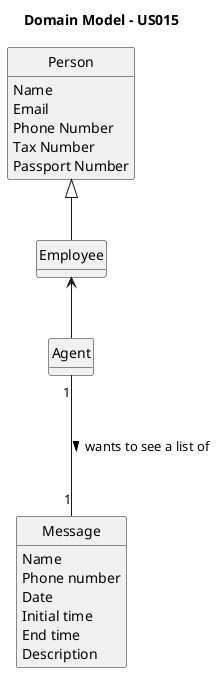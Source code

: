 @startuml
skinparam monochrome true
skinparam packageStyle rectangle
skinparam shadowing false

'left to right direction

skinparam classAttributeIconSize 0

hide circle
hide methods

title Domain Model - US015

 class Agent{
 }

 class Message{
     Name
     Phone number
     Date
     Initial time
     End time
     Description
 }

 class Employee{
 }

 class Person{
 Name
 Email
 Phone Number
 Tax Number
 Passport Number
 }


' class Address {
'     Street
'     Zip Code
' }
'
' class City {
'     City name
' }
'
' class District {
'     District name
' }
'
' class State {
'     State name
' }
'
' State "1" -down- "*" District: has >
' District "1" -down- "*" City: has >
' Address "*" -down- "1" State: has <
'class Client {
 '
 '}
 '
 '
 'class Residence {
 '    Number of Bedrooms
 '    Number of Bathrooms
 '    Number of Parking Spaces
 '}
 '
 'class Property {
 '    Area
 '    Photos
 '    Distance from the city center
 '}
 '
 'class TypeOfProperty{
 '    Type
 '}
 '
 'class Photos {
 '    URI
 '}
 '
 'class House {
 '    Basement
 '    Inhabitable loft
 '}
 '
 'class SunExposure {
 '    Direction
 '}
 '
 'class AvailableEquipment {
 '    Equipment
 '}
 '
 'Residence <|-down- House
 'Property <|-down- Residence
 'Property "1" -left-- "1..30" Photos: has >
 'SunExposure "1" -up- "*" House: contains <
 'Address "1" -up- "1" Property: has <
 'AvailableEquipment "*" -up- "1" Residence: contains <
 'TypeOfProperty "1" -down-- "1" Property: defines >
 '
 '
 'class Rent {
 '    Duration of contract
 '}
 '
 'class Business {
 '    Requested price
 '}
 '
 'class PublishedAnnouncement {
 '    Contract type
 '}
 '
 '
 'Property "1" --- "1" Business: has a <
 'PublishedAnnouncement "1" --- "1" Business: has a <
 'Business <|--- Rent
 'Message "*" --- "1" PublishedAnnouncement: can have a <
   'Client "1" --- "1..*" Message: leaves a >
   'Agent "1" --- "*" PublishedAnnouncement: publishes an >

Agent "1" --- "1" Message: wants to see a list of >
Person <|-- Employee
Employee <-- Agent
@enduml
